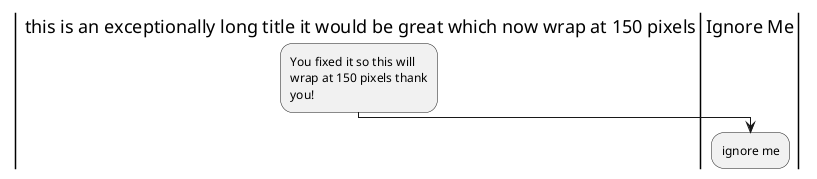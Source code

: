 {
  "sha1": "2faea7hnr4xva1mkx6naj4owg8cpjun",
  "insertion": {
    "when": "2024-05-30T20:48:19.978Z",
    "url": "http://forum.plantuml.net/7876/possible-wrap-swimlane-headings-automatically-rather-using",
    "user": "plantuml@gmail.com"
  }
}
@startuml
skinparam wrapWidth 150
| this is an exceptionally long title it would be great which now wrap at 150 pixels|
:You fixed it so this will wrap at 150 pixels thank you!;
|Ignore Me|
:ignore me;
@enduml
